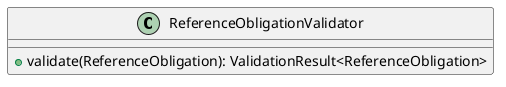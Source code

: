 @startuml

    class ReferenceObligationValidator [[ReferenceObligationValidator.html]] {
        +validate(ReferenceObligation): ValidationResult<ReferenceObligation>
    }

@enduml
